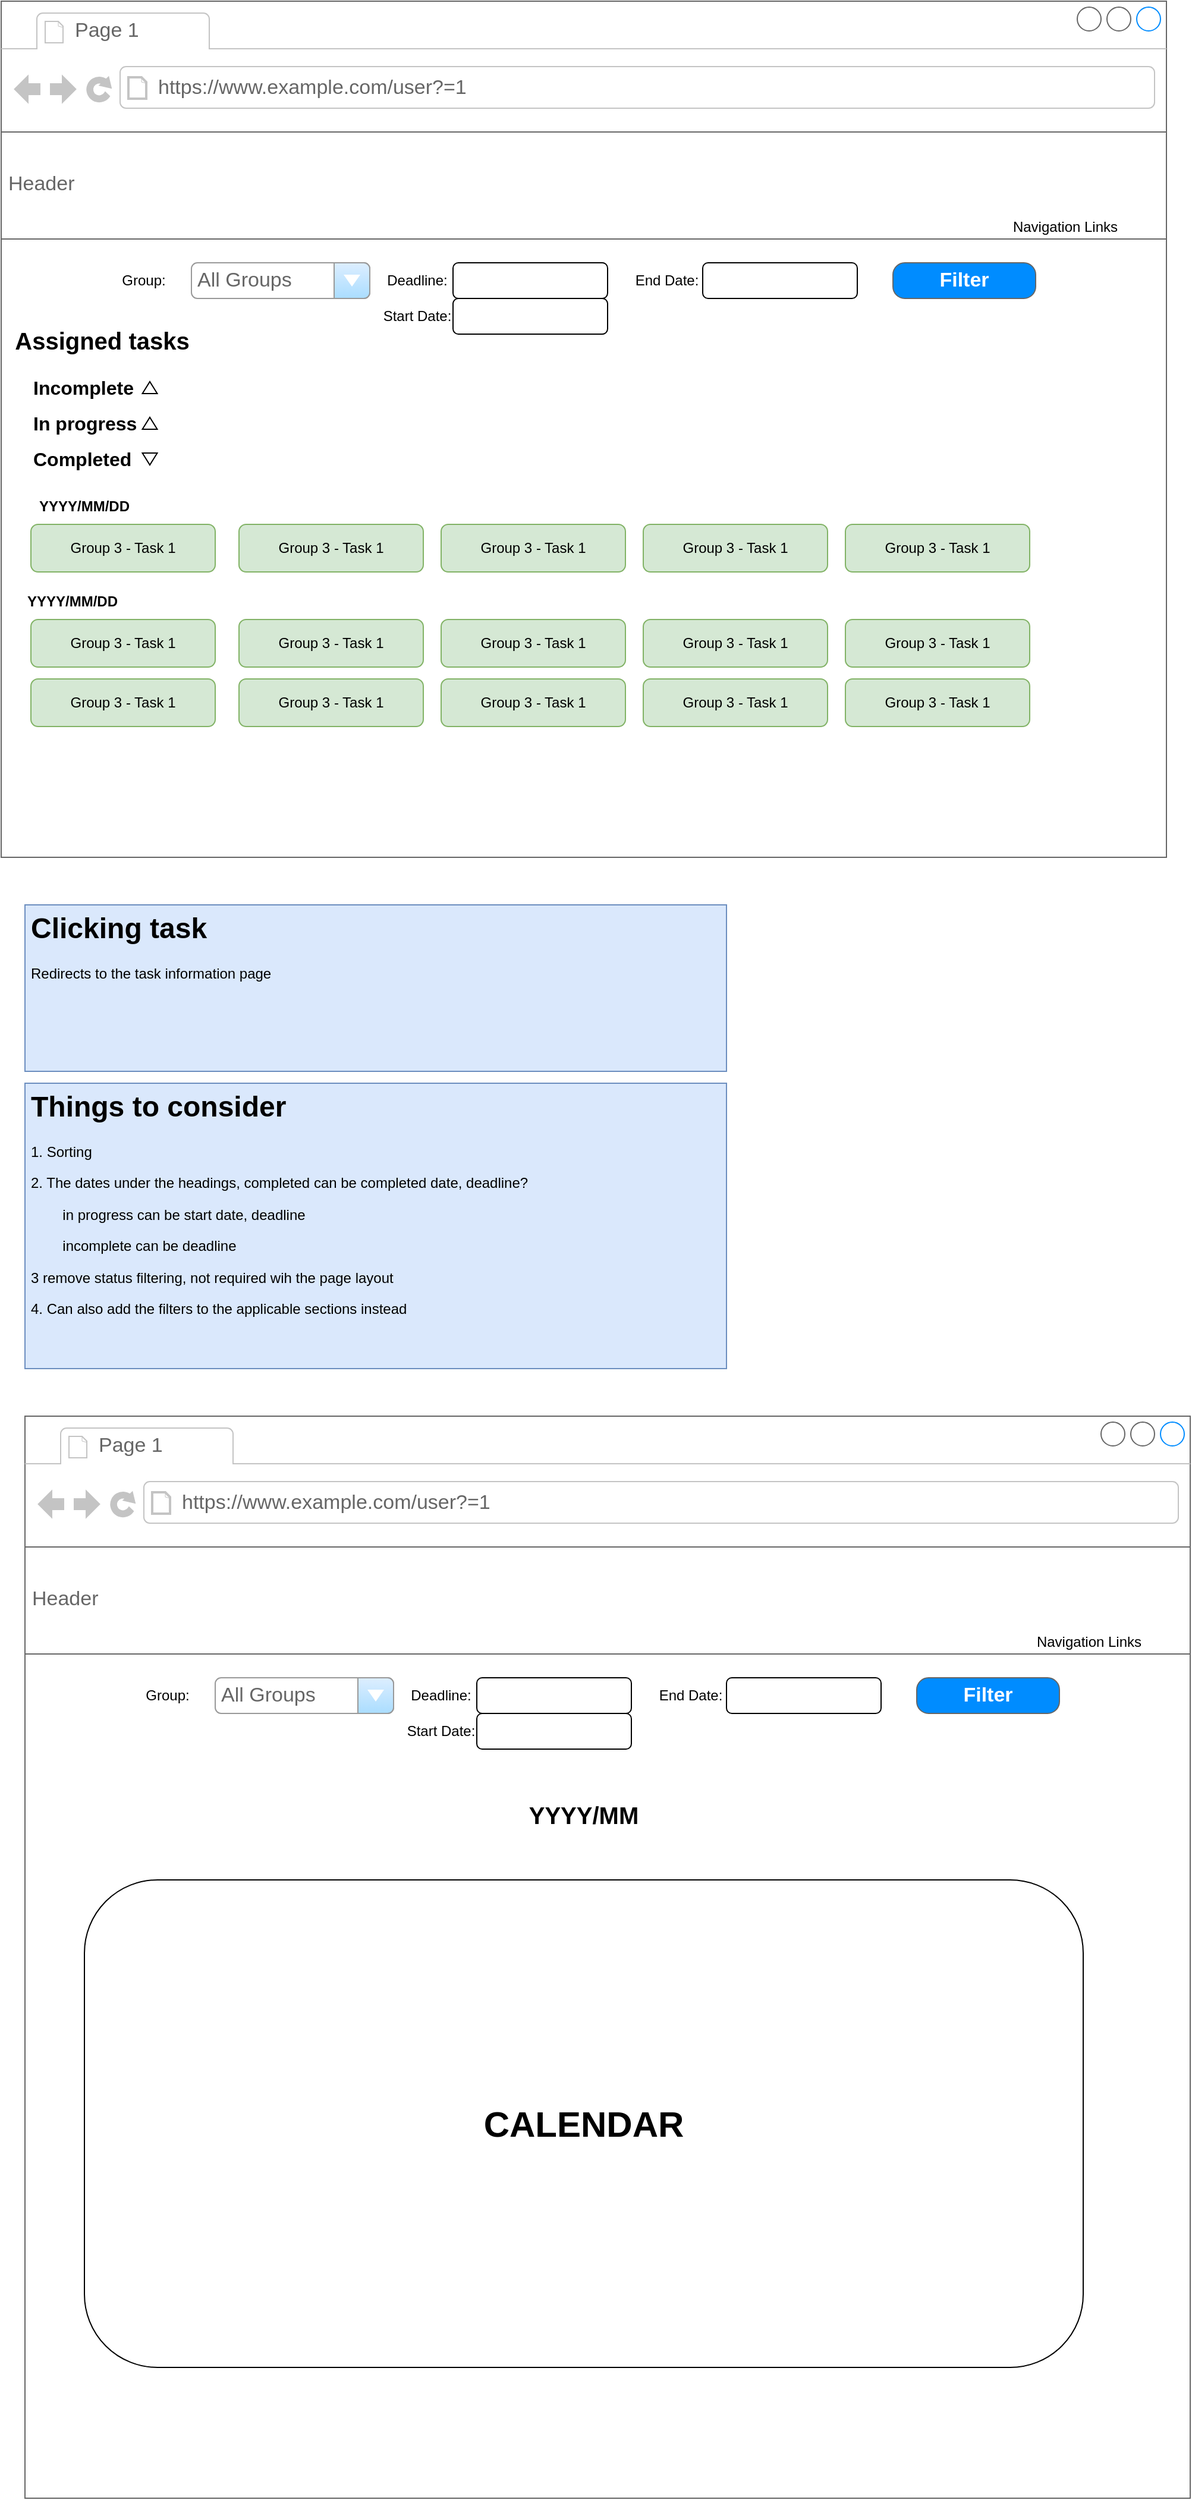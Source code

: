 <mxfile version="23.1.5" type="device">
  <diagram name="Page-1" id="amisVzC1LIQudUrVpFJX">
    <mxGraphModel dx="1687" dy="993" grid="1" gridSize="10" guides="1" tooltips="1" connect="1" arrows="1" fold="1" page="1" pageScale="1" pageWidth="850" pageHeight="1100" math="0" shadow="0">
      <root>
        <mxCell id="0" />
        <mxCell id="1" parent="0" />
        <mxCell id="PsruarCj88tixnqVzCpX-1" value="" style="strokeWidth=1;shadow=0;dashed=0;align=left;html=1;shape=mxgraph.mockup.containers.browserWindow;rSize=0;strokeColor=#666666;strokeColor2=#008cff;strokeColor3=#c4c4c4;mainText=,;recursiveResize=0;" parent="1" vertex="1">
          <mxGeometry x="80" y="70" width="980" height="720" as="geometry" />
        </mxCell>
        <mxCell id="PsruarCj88tixnqVzCpX-2" value="Page 1" style="strokeWidth=1;shadow=0;dashed=0;align=center;html=1;shape=mxgraph.mockup.containers.anchor;fontSize=17;fontColor=#666666;align=left;whiteSpace=wrap;" parent="PsruarCj88tixnqVzCpX-1" vertex="1">
          <mxGeometry x="60" y="12" width="110" height="26" as="geometry" />
        </mxCell>
        <mxCell id="PsruarCj88tixnqVzCpX-3" value="https://www.example.com/user?=1" style="strokeWidth=1;shadow=0;dashed=0;align=center;html=1;shape=mxgraph.mockup.containers.anchor;rSize=0;fontSize=17;fontColor=#666666;align=left;" parent="PsruarCj88tixnqVzCpX-1" vertex="1">
          <mxGeometry x="130" y="60" width="250" height="26" as="geometry" />
        </mxCell>
        <mxCell id="PsruarCj88tixnqVzCpX-5" value="Header" style="strokeWidth=1;shadow=0;dashed=0;align=center;html=1;shape=mxgraph.mockup.text.textBox;fontColor=#666666;align=left;fontSize=17;spacingLeft=4;spacingTop=-3;whiteSpace=wrap;strokeColor=#666666;mainText=" parent="PsruarCj88tixnqVzCpX-1" vertex="1">
          <mxGeometry y="110" width="980" height="90" as="geometry" />
        </mxCell>
        <UserObject label="Navigation Links" placeholders="1" name="Variable" id="PsruarCj88tixnqVzCpX-6">
          <mxCell style="text;html=1;strokeColor=none;fillColor=none;align=center;verticalAlign=middle;whiteSpace=wrap;overflow=hidden;" parent="PsruarCj88tixnqVzCpX-1" vertex="1">
            <mxGeometry x="820" y="180" width="150" height="20" as="geometry" />
          </mxCell>
        </UserObject>
        <mxCell id="PsruarCj88tixnqVzCpX-7" value="&lt;b&gt;&lt;font&gt;Assigned tasks&lt;/font&gt;&lt;/b&gt;" style="text;html=1;align=center;verticalAlign=middle;whiteSpace=wrap;rounded=0;fontSize=20;" parent="PsruarCj88tixnqVzCpX-1" vertex="1">
          <mxGeometry x="10" y="270" width="150" height="30" as="geometry" />
        </mxCell>
        <mxCell id="PsruarCj88tixnqVzCpX-27" value="" style="group" parent="PsruarCj88tixnqVzCpX-1" vertex="1" connectable="0">
          <mxGeometry x="90" y="220" width="780" height="30" as="geometry" />
        </mxCell>
        <mxCell id="PsruarCj88tixnqVzCpX-18" value="All Groups" style="strokeWidth=1;shadow=0;dashed=0;align=center;html=1;shape=mxgraph.mockup.forms.comboBox;strokeColor=#999999;fillColor=#ddeeff;align=left;fillColor2=#aaddff;mainText=;fontColor=#666666;fontSize=17;spacingLeft=3;" parent="PsruarCj88tixnqVzCpX-27" vertex="1">
          <mxGeometry x="70" width="150" height="30" as="geometry" />
        </mxCell>
        <mxCell id="PsruarCj88tixnqVzCpX-20" value="" style="rounded=1;whiteSpace=wrap;html=1;" parent="PsruarCj88tixnqVzCpX-27" vertex="1">
          <mxGeometry x="290" width="130" height="30" as="geometry" />
        </mxCell>
        <mxCell id="PsruarCj88tixnqVzCpX-21" value="Group:" style="text;html=1;align=center;verticalAlign=middle;whiteSpace=wrap;rounded=0;" parent="PsruarCj88tixnqVzCpX-27" vertex="1">
          <mxGeometry width="60" height="30" as="geometry" />
        </mxCell>
        <mxCell id="PsruarCj88tixnqVzCpX-22" value="Deadline:" style="text;html=1;align=center;verticalAlign=middle;whiteSpace=wrap;rounded=0;" parent="PsruarCj88tixnqVzCpX-27" vertex="1">
          <mxGeometry x="230" width="60" height="30" as="geometry" />
        </mxCell>
        <mxCell id="PsruarCj88tixnqVzCpX-26" value="Filter" style="strokeWidth=1;shadow=0;dashed=0;align=center;html=1;shape=mxgraph.mockup.buttons.button;strokeColor=#666666;fontColor=#ffffff;mainText=;buttonStyle=round;fontSize=17;fontStyle=1;fillColor=#008cff;whiteSpace=wrap;" parent="PsruarCj88tixnqVzCpX-27" vertex="1">
          <mxGeometry x="660" width="120" height="30" as="geometry" />
        </mxCell>
        <mxCell id="DUG7guWKxzSryjcp6mbN-30" value="" style="rounded=1;whiteSpace=wrap;html=1;" vertex="1" parent="PsruarCj88tixnqVzCpX-27">
          <mxGeometry x="500" width="130" height="30" as="geometry" />
        </mxCell>
        <mxCell id="DUG7guWKxzSryjcp6mbN-31" value="End Date:" style="text;html=1;align=center;verticalAlign=middle;whiteSpace=wrap;rounded=0;" vertex="1" parent="PsruarCj88tixnqVzCpX-27">
          <mxGeometry x="440" width="60" height="30" as="geometry" />
        </mxCell>
        <mxCell id="DUG7guWKxzSryjcp6mbN-2" value="" style="group" vertex="1" connectable="0" parent="PsruarCj88tixnqVzCpX-1">
          <mxGeometry x="25" y="370" width="120" height="30" as="geometry" />
        </mxCell>
        <mxCell id="PsruarCj88tixnqVzCpX-10" value="Completed" style="text;html=1;align=left;verticalAlign=middle;whiteSpace=wrap;rounded=0;fontStyle=1;fontSize=16;" parent="DUG7guWKxzSryjcp6mbN-2" vertex="1">
          <mxGeometry width="120" height="30" as="geometry" />
        </mxCell>
        <mxCell id="DUG7guWKxzSryjcp6mbN-1" value="" style="triangle;whiteSpace=wrap;html=1;rotation=90;" vertex="1" parent="DUG7guWKxzSryjcp6mbN-2">
          <mxGeometry x="95" y="8.75" width="10" height="12.5" as="geometry" />
        </mxCell>
        <mxCell id="DUG7guWKxzSryjcp6mbN-5" value="" style="group" vertex="1" connectable="0" parent="PsruarCj88tixnqVzCpX-1">
          <mxGeometry x="25" y="310" width="120" height="30" as="geometry" />
        </mxCell>
        <mxCell id="PsruarCj88tixnqVzCpX-8" value="Incomplete" style="text;html=1;align=left;verticalAlign=middle;whiteSpace=wrap;rounded=0;fontStyle=1;fontSize=16;" parent="DUG7guWKxzSryjcp6mbN-5" vertex="1">
          <mxGeometry width="120" height="30" as="geometry" />
        </mxCell>
        <mxCell id="DUG7guWKxzSryjcp6mbN-4" value="" style="triangle;whiteSpace=wrap;html=1;rotation=-90;" vertex="1" parent="DUG7guWKxzSryjcp6mbN-5">
          <mxGeometry x="95" y="8.75" width="10" height="12.5" as="geometry" />
        </mxCell>
        <mxCell id="DUG7guWKxzSryjcp6mbN-6" value="" style="group" vertex="1" connectable="0" parent="PsruarCj88tixnqVzCpX-1">
          <mxGeometry x="25" y="340" width="120" height="30" as="geometry" />
        </mxCell>
        <mxCell id="PsruarCj88tixnqVzCpX-9" value="In progress" style="text;html=1;align=left;verticalAlign=middle;whiteSpace=wrap;rounded=0;fontStyle=1;fontSize=16;" parent="DUG7guWKxzSryjcp6mbN-6" vertex="1">
          <mxGeometry width="120" height="30" as="geometry" />
        </mxCell>
        <mxCell id="DUG7guWKxzSryjcp6mbN-3" value="" style="triangle;whiteSpace=wrap;html=1;rotation=-90;" vertex="1" parent="DUG7guWKxzSryjcp6mbN-6">
          <mxGeometry x="95" y="8.75" width="10" height="12.5" as="geometry" />
        </mxCell>
        <mxCell id="DUG7guWKxzSryjcp6mbN-7" value="Group 3 - Task 1" style="rounded=1;whiteSpace=wrap;html=1;fillColor=#d5e8d4;strokeColor=#82b366;" vertex="1" parent="PsruarCj88tixnqVzCpX-1">
          <mxGeometry x="25" y="440" width="155" height="40" as="geometry" />
        </mxCell>
        <mxCell id="DUG7guWKxzSryjcp6mbN-9" value="YYYY/MM/DD" style="text;html=1;align=left;verticalAlign=middle;whiteSpace=wrap;rounded=0;fontStyle=1" vertex="1" parent="PsruarCj88tixnqVzCpX-1">
          <mxGeometry x="30" y="410" width="60" height="30" as="geometry" />
        </mxCell>
        <mxCell id="DUG7guWKxzSryjcp6mbN-10" value="Group 3 - Task 1" style="rounded=1;whiteSpace=wrap;html=1;fillColor=#d5e8d4;strokeColor=#82b366;" vertex="1" parent="PsruarCj88tixnqVzCpX-1">
          <mxGeometry x="200" y="440" width="155" height="40" as="geometry" />
        </mxCell>
        <mxCell id="DUG7guWKxzSryjcp6mbN-11" value="Group 3 - Task 1" style="rounded=1;whiteSpace=wrap;html=1;fillColor=#d5e8d4;strokeColor=#82b366;" vertex="1" parent="PsruarCj88tixnqVzCpX-1">
          <mxGeometry x="370" y="440" width="155" height="40" as="geometry" />
        </mxCell>
        <mxCell id="DUG7guWKxzSryjcp6mbN-12" value="Group 3 - Task 1" style="rounded=1;whiteSpace=wrap;html=1;fillColor=#d5e8d4;strokeColor=#82b366;" vertex="1" parent="PsruarCj88tixnqVzCpX-1">
          <mxGeometry x="540" y="440" width="155" height="40" as="geometry" />
        </mxCell>
        <mxCell id="DUG7guWKxzSryjcp6mbN-13" value="Group 3 - Task 1" style="rounded=1;whiteSpace=wrap;html=1;fillColor=#d5e8d4;strokeColor=#82b366;" vertex="1" parent="PsruarCj88tixnqVzCpX-1">
          <mxGeometry x="710" y="440" width="155" height="40" as="geometry" />
        </mxCell>
        <mxCell id="DUG7guWKxzSryjcp6mbN-14" value="YYYY/MM/DD" style="text;html=1;align=left;verticalAlign=middle;whiteSpace=wrap;rounded=0;fontStyle=1" vertex="1" parent="PsruarCj88tixnqVzCpX-1">
          <mxGeometry x="20" y="490" width="60" height="30" as="geometry" />
        </mxCell>
        <mxCell id="DUG7guWKxzSryjcp6mbN-16" value="Group 3 - Task 1" style="rounded=1;whiteSpace=wrap;html=1;fillColor=#d5e8d4;strokeColor=#82b366;" vertex="1" parent="PsruarCj88tixnqVzCpX-1">
          <mxGeometry x="25" y="520" width="155" height="40" as="geometry" />
        </mxCell>
        <mxCell id="DUG7guWKxzSryjcp6mbN-17" value="Group 3 - Task 1" style="rounded=1;whiteSpace=wrap;html=1;fillColor=#d5e8d4;strokeColor=#82b366;" vertex="1" parent="PsruarCj88tixnqVzCpX-1">
          <mxGeometry x="200" y="520" width="155" height="40" as="geometry" />
        </mxCell>
        <mxCell id="DUG7guWKxzSryjcp6mbN-18" value="Group 3 - Task 1" style="rounded=1;whiteSpace=wrap;html=1;fillColor=#d5e8d4;strokeColor=#82b366;" vertex="1" parent="PsruarCj88tixnqVzCpX-1">
          <mxGeometry x="370" y="520" width="155" height="40" as="geometry" />
        </mxCell>
        <mxCell id="DUG7guWKxzSryjcp6mbN-19" value="Group 3 - Task 1" style="rounded=1;whiteSpace=wrap;html=1;fillColor=#d5e8d4;strokeColor=#82b366;" vertex="1" parent="PsruarCj88tixnqVzCpX-1">
          <mxGeometry x="540" y="520" width="155" height="40" as="geometry" />
        </mxCell>
        <mxCell id="DUG7guWKxzSryjcp6mbN-20" value="Group 3 - Task 1" style="rounded=1;whiteSpace=wrap;html=1;fillColor=#d5e8d4;strokeColor=#82b366;" vertex="1" parent="PsruarCj88tixnqVzCpX-1">
          <mxGeometry x="710" y="520" width="155" height="40" as="geometry" />
        </mxCell>
        <mxCell id="DUG7guWKxzSryjcp6mbN-21" value="Group 3 - Task 1" style="rounded=1;whiteSpace=wrap;html=1;fillColor=#d5e8d4;strokeColor=#82b366;" vertex="1" parent="PsruarCj88tixnqVzCpX-1">
          <mxGeometry x="25" y="570" width="155" height="40" as="geometry" />
        </mxCell>
        <mxCell id="DUG7guWKxzSryjcp6mbN-22" value="Group 3 - Task 1" style="rounded=1;whiteSpace=wrap;html=1;fillColor=#d5e8d4;strokeColor=#82b366;" vertex="1" parent="PsruarCj88tixnqVzCpX-1">
          <mxGeometry x="200" y="570" width="155" height="40" as="geometry" />
        </mxCell>
        <mxCell id="DUG7guWKxzSryjcp6mbN-23" value="Group 3 - Task 1" style="rounded=1;whiteSpace=wrap;html=1;fillColor=#d5e8d4;strokeColor=#82b366;" vertex="1" parent="PsruarCj88tixnqVzCpX-1">
          <mxGeometry x="370" y="570" width="155" height="40" as="geometry" />
        </mxCell>
        <mxCell id="DUG7guWKxzSryjcp6mbN-24" value="Group 3 - Task 1" style="rounded=1;whiteSpace=wrap;html=1;fillColor=#d5e8d4;strokeColor=#82b366;" vertex="1" parent="PsruarCj88tixnqVzCpX-1">
          <mxGeometry x="540" y="570" width="155" height="40" as="geometry" />
        </mxCell>
        <mxCell id="DUG7guWKxzSryjcp6mbN-25" value="Group 3 - Task 1" style="rounded=1;whiteSpace=wrap;html=1;fillColor=#d5e8d4;strokeColor=#82b366;" vertex="1" parent="PsruarCj88tixnqVzCpX-1">
          <mxGeometry x="710" y="570" width="155" height="40" as="geometry" />
        </mxCell>
        <mxCell id="DUG7guWKxzSryjcp6mbN-28" value="" style="rounded=1;whiteSpace=wrap;html=1;" vertex="1" parent="PsruarCj88tixnqVzCpX-1">
          <mxGeometry x="380" y="250" width="130" height="30" as="geometry" />
        </mxCell>
        <mxCell id="DUG7guWKxzSryjcp6mbN-29" value="Start Date:" style="text;html=1;align=center;verticalAlign=middle;whiteSpace=wrap;rounded=0;" vertex="1" parent="PsruarCj88tixnqVzCpX-1">
          <mxGeometry x="320" y="250" width="60" height="30" as="geometry" />
        </mxCell>
        <mxCell id="DUG7guWKxzSryjcp6mbN-26" value="&lt;h1&gt;Clicking task&lt;/h1&gt;&lt;p&gt;Redirects to the task information page&lt;/p&gt;" style="text;html=1;spacing=5;spacingTop=-20;whiteSpace=wrap;overflow=hidden;rounded=0;fillColor=#dae8fc;strokeColor=#6c8ebf;" vertex="1" parent="1">
          <mxGeometry x="100" y="830" width="590" height="140" as="geometry" />
        </mxCell>
        <mxCell id="DUG7guWKxzSryjcp6mbN-27" value="&lt;h1&gt;Things to consider&lt;/h1&gt;&lt;p&gt;1. Sorting&lt;/p&gt;&lt;p&gt;2. The dates under the headings, completed can be completed date, deadline?&lt;/p&gt;&lt;p&gt;&lt;span style=&quot;white-space: pre;&quot;&gt;&#x9;&lt;/span&gt;in progress can be start date, deadline&lt;br&gt;&lt;/p&gt;&lt;p&gt;&lt;span style=&quot;white-space: pre;&quot;&gt;&#x9;&lt;/span&gt;incomplete can be deadline&lt;br&gt;&lt;/p&gt;&lt;p&gt;3 remove status filtering, not required wih the page layout&lt;/p&gt;&lt;p&gt;4. Can also add the filters to the applicable sections instead&lt;/p&gt;" style="text;html=1;spacing=5;spacingTop=-20;whiteSpace=wrap;overflow=hidden;rounded=0;fillColor=#dae8fc;strokeColor=#6c8ebf;" vertex="1" parent="1">
          <mxGeometry x="100" y="980" width="590" height="240" as="geometry" />
        </mxCell>
        <mxCell id="DUG7guWKxzSryjcp6mbN-34" value="" style="strokeWidth=1;shadow=0;dashed=0;align=left;html=1;shape=mxgraph.mockup.containers.browserWindow;rSize=0;strokeColor=#666666;strokeColor2=#008cff;strokeColor3=#c4c4c4;mainText=,;recursiveResize=0;fontStyle=1" vertex="1" parent="1">
          <mxGeometry x="100" y="1260" width="980" height="910" as="geometry" />
        </mxCell>
        <mxCell id="DUG7guWKxzSryjcp6mbN-35" value="Page 1" style="strokeWidth=1;shadow=0;dashed=0;align=center;html=1;shape=mxgraph.mockup.containers.anchor;fontSize=17;fontColor=#666666;align=left;whiteSpace=wrap;" vertex="1" parent="DUG7guWKxzSryjcp6mbN-34">
          <mxGeometry x="60" y="12" width="110" height="26" as="geometry" />
        </mxCell>
        <mxCell id="DUG7guWKxzSryjcp6mbN-36" value="https://www.example.com/user?=1" style="strokeWidth=1;shadow=0;dashed=0;align=center;html=1;shape=mxgraph.mockup.containers.anchor;rSize=0;fontSize=17;fontColor=#666666;align=left;" vertex="1" parent="DUG7guWKxzSryjcp6mbN-34">
          <mxGeometry x="130" y="60" width="250" height="26" as="geometry" />
        </mxCell>
        <mxCell id="DUG7guWKxzSryjcp6mbN-37" value="Header" style="strokeWidth=1;shadow=0;dashed=0;align=center;html=1;shape=mxgraph.mockup.text.textBox;fontColor=#666666;align=left;fontSize=17;spacingLeft=4;spacingTop=-3;whiteSpace=wrap;strokeColor=#666666;mainText=" vertex="1" parent="DUG7guWKxzSryjcp6mbN-34">
          <mxGeometry y="110" width="980" height="90" as="geometry" />
        </mxCell>
        <UserObject label="Navigation Links" placeholders="1" name="Variable" id="DUG7guWKxzSryjcp6mbN-38">
          <mxCell style="text;html=1;strokeColor=none;fillColor=none;align=center;verticalAlign=middle;whiteSpace=wrap;overflow=hidden;" vertex="1" parent="DUG7guWKxzSryjcp6mbN-34">
            <mxGeometry x="820" y="180" width="150" height="20" as="geometry" />
          </mxCell>
        </UserObject>
        <mxCell id="DUG7guWKxzSryjcp6mbN-39" value="&lt;b&gt;&lt;font&gt;YYYY/MM&lt;/font&gt;&lt;/b&gt;" style="text;html=1;align=center;verticalAlign=middle;whiteSpace=wrap;rounded=0;fontSize=20;" vertex="1" parent="DUG7guWKxzSryjcp6mbN-34">
          <mxGeometry x="395" y="320" width="150" height="30" as="geometry" />
        </mxCell>
        <mxCell id="DUG7guWKxzSryjcp6mbN-40" value="" style="group" vertex="1" connectable="0" parent="DUG7guWKxzSryjcp6mbN-34">
          <mxGeometry x="90" y="220" width="780" height="30" as="geometry" />
        </mxCell>
        <mxCell id="DUG7guWKxzSryjcp6mbN-41" value="All Groups" style="strokeWidth=1;shadow=0;dashed=0;align=center;html=1;shape=mxgraph.mockup.forms.comboBox;strokeColor=#999999;fillColor=#ddeeff;align=left;fillColor2=#aaddff;mainText=;fontColor=#666666;fontSize=17;spacingLeft=3;" vertex="1" parent="DUG7guWKxzSryjcp6mbN-40">
          <mxGeometry x="70" width="150" height="30" as="geometry" />
        </mxCell>
        <mxCell id="DUG7guWKxzSryjcp6mbN-42" value="" style="rounded=1;whiteSpace=wrap;html=1;" vertex="1" parent="DUG7guWKxzSryjcp6mbN-40">
          <mxGeometry x="290" width="130" height="30" as="geometry" />
        </mxCell>
        <mxCell id="DUG7guWKxzSryjcp6mbN-43" value="Group:" style="text;html=1;align=center;verticalAlign=middle;whiteSpace=wrap;rounded=0;" vertex="1" parent="DUG7guWKxzSryjcp6mbN-40">
          <mxGeometry width="60" height="30" as="geometry" />
        </mxCell>
        <mxCell id="DUG7guWKxzSryjcp6mbN-44" value="Deadline:" style="text;html=1;align=center;verticalAlign=middle;whiteSpace=wrap;rounded=0;" vertex="1" parent="DUG7guWKxzSryjcp6mbN-40">
          <mxGeometry x="230" width="60" height="30" as="geometry" />
        </mxCell>
        <mxCell id="DUG7guWKxzSryjcp6mbN-45" value="Filter" style="strokeWidth=1;shadow=0;dashed=0;align=center;html=1;shape=mxgraph.mockup.buttons.button;strokeColor=#666666;fontColor=#ffffff;mainText=;buttonStyle=round;fontSize=17;fontStyle=1;fillColor=#008cff;whiteSpace=wrap;" vertex="1" parent="DUG7guWKxzSryjcp6mbN-40">
          <mxGeometry x="660" width="120" height="30" as="geometry" />
        </mxCell>
        <mxCell id="DUG7guWKxzSryjcp6mbN-46" value="" style="rounded=1;whiteSpace=wrap;html=1;" vertex="1" parent="DUG7guWKxzSryjcp6mbN-40">
          <mxGeometry x="500" width="130" height="30" as="geometry" />
        </mxCell>
        <mxCell id="DUG7guWKxzSryjcp6mbN-47" value="End Date:" style="text;html=1;align=center;verticalAlign=middle;whiteSpace=wrap;rounded=0;" vertex="1" parent="DUG7guWKxzSryjcp6mbN-40">
          <mxGeometry x="440" width="60" height="30" as="geometry" />
        </mxCell>
        <mxCell id="DUG7guWKxzSryjcp6mbN-74" value="" style="rounded=1;whiteSpace=wrap;html=1;" vertex="1" parent="DUG7guWKxzSryjcp6mbN-34">
          <mxGeometry x="380" y="250" width="130" height="30" as="geometry" />
        </mxCell>
        <mxCell id="DUG7guWKxzSryjcp6mbN-75" value="Start Date:" style="text;html=1;align=center;verticalAlign=middle;whiteSpace=wrap;rounded=0;" vertex="1" parent="DUG7guWKxzSryjcp6mbN-34">
          <mxGeometry x="320" y="250" width="60" height="30" as="geometry" />
        </mxCell>
        <mxCell id="DUG7guWKxzSryjcp6mbN-111" value="CALENDAR" style="rounded=1;whiteSpace=wrap;html=1;fontStyle=1;fontSize=30;" vertex="1" parent="DUG7guWKxzSryjcp6mbN-34">
          <mxGeometry x="50" y="390" width="840" height="410" as="geometry" />
        </mxCell>
      </root>
    </mxGraphModel>
  </diagram>
</mxfile>
